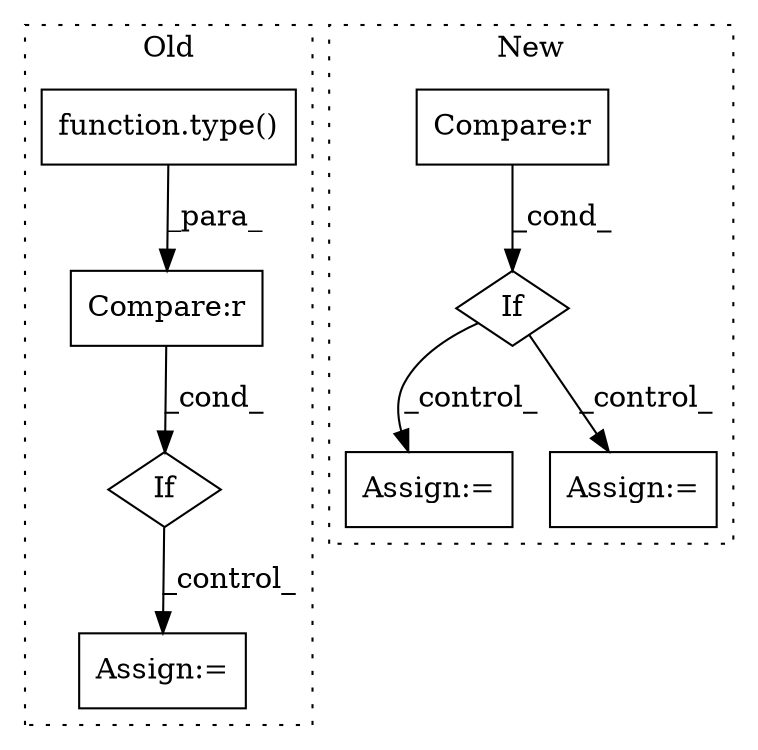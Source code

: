digraph G {
subgraph cluster0 {
1 [label="function.type()" a="75" s="2592,2612" l="5,1" shape="box"];
6 [label="Assign:=" a="68" s="2663" l="3" shape="box"];
7 [label="If" a="96" s="2592" l="0" shape="diamond"];
8 [label="Compare:r" a="40" s="2592" l="51" shape="box"];
label = "Old";
style="dotted";
}
subgraph cluster1 {
2 [label="If" a="96" s="2181" l="3" shape="diamond"];
3 [label="Assign:=" a="68" s="2597" l="3" shape="box"];
4 [label="Compare:r" a="40" s="2184" l="33" shape="box"];
5 [label="Assign:=" a="68" s="3222" l="3" shape="box"];
label = "New";
style="dotted";
}
1 -> 8 [label="_para_"];
2 -> 5 [label="_control_"];
2 -> 3 [label="_control_"];
4 -> 2 [label="_cond_"];
7 -> 6 [label="_control_"];
8 -> 7 [label="_cond_"];
}